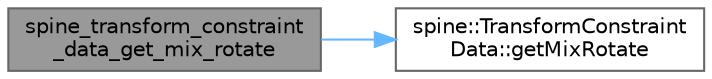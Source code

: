digraph "spine_transform_constraint_data_get_mix_rotate"
{
 // LATEX_PDF_SIZE
  bgcolor="transparent";
  edge [fontname=Helvetica,fontsize=10,labelfontname=Helvetica,labelfontsize=10];
  node [fontname=Helvetica,fontsize=10,shape=box,height=0.2,width=0.4];
  rankdir="LR";
  Node1 [id="Node000001",label="spine_transform_constraint\l_data_get_mix_rotate",height=0.2,width=0.4,color="gray40", fillcolor="grey60", style="filled", fontcolor="black",tooltip=" "];
  Node1 -> Node2 [id="edge2_Node000001_Node000002",color="steelblue1",style="solid",tooltip=" "];
  Node2 [id="Node000002",label="spine::TransformConstraint\lData::getMixRotate",height=0.2,width=0.4,color="grey40", fillcolor="white", style="filled",URL="$classspine_1_1_transform_constraint_data.html#a27299b243f7b6b049616b8b485de98c4",tooltip=" "];
}
